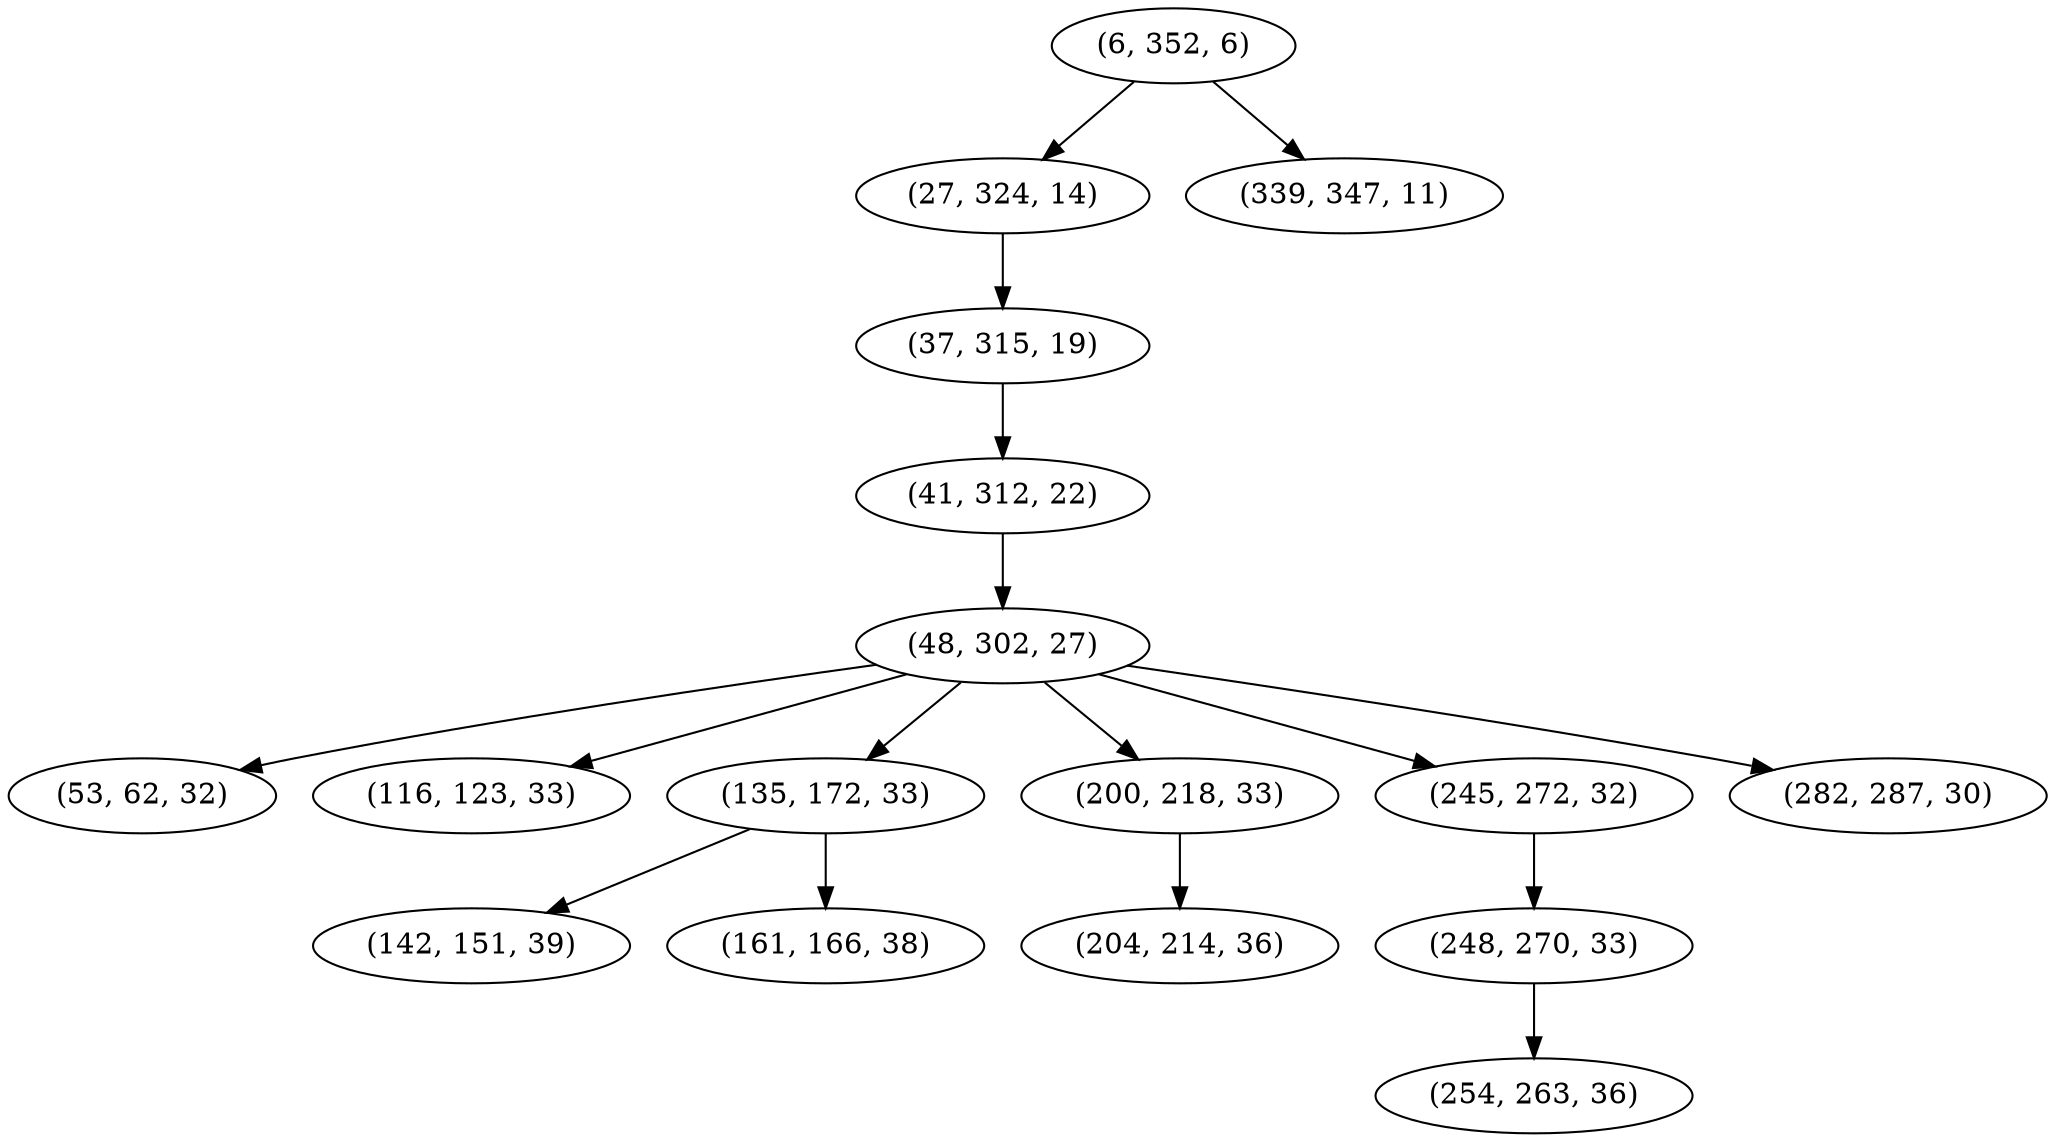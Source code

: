 digraph tree {
    "(6, 352, 6)";
    "(27, 324, 14)";
    "(37, 315, 19)";
    "(41, 312, 22)";
    "(48, 302, 27)";
    "(53, 62, 32)";
    "(116, 123, 33)";
    "(135, 172, 33)";
    "(142, 151, 39)";
    "(161, 166, 38)";
    "(200, 218, 33)";
    "(204, 214, 36)";
    "(245, 272, 32)";
    "(248, 270, 33)";
    "(254, 263, 36)";
    "(282, 287, 30)";
    "(339, 347, 11)";
    "(6, 352, 6)" -> "(27, 324, 14)";
    "(6, 352, 6)" -> "(339, 347, 11)";
    "(27, 324, 14)" -> "(37, 315, 19)";
    "(37, 315, 19)" -> "(41, 312, 22)";
    "(41, 312, 22)" -> "(48, 302, 27)";
    "(48, 302, 27)" -> "(53, 62, 32)";
    "(48, 302, 27)" -> "(116, 123, 33)";
    "(48, 302, 27)" -> "(135, 172, 33)";
    "(48, 302, 27)" -> "(200, 218, 33)";
    "(48, 302, 27)" -> "(245, 272, 32)";
    "(48, 302, 27)" -> "(282, 287, 30)";
    "(135, 172, 33)" -> "(142, 151, 39)";
    "(135, 172, 33)" -> "(161, 166, 38)";
    "(200, 218, 33)" -> "(204, 214, 36)";
    "(245, 272, 32)" -> "(248, 270, 33)";
    "(248, 270, 33)" -> "(254, 263, 36)";
}
